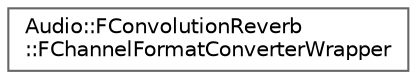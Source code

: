 digraph "Graphical Class Hierarchy"
{
 // INTERACTIVE_SVG=YES
 // LATEX_PDF_SIZE
  bgcolor="transparent";
  edge [fontname=Helvetica,fontsize=10,labelfontname=Helvetica,labelfontsize=10];
  node [fontname=Helvetica,fontsize=10,shape=box,height=0.2,width=0.4];
  rankdir="LR";
  Node0 [id="Node000000",label="Audio::FConvolutionReverb\l::FChannelFormatConverterWrapper",height=0.2,width=0.4,color="grey40", fillcolor="white", style="filled",URL="$d9/d24/classAudio_1_1FConvolutionReverb_1_1FChannelFormatConverterWrapper.html",tooltip=" "];
}
